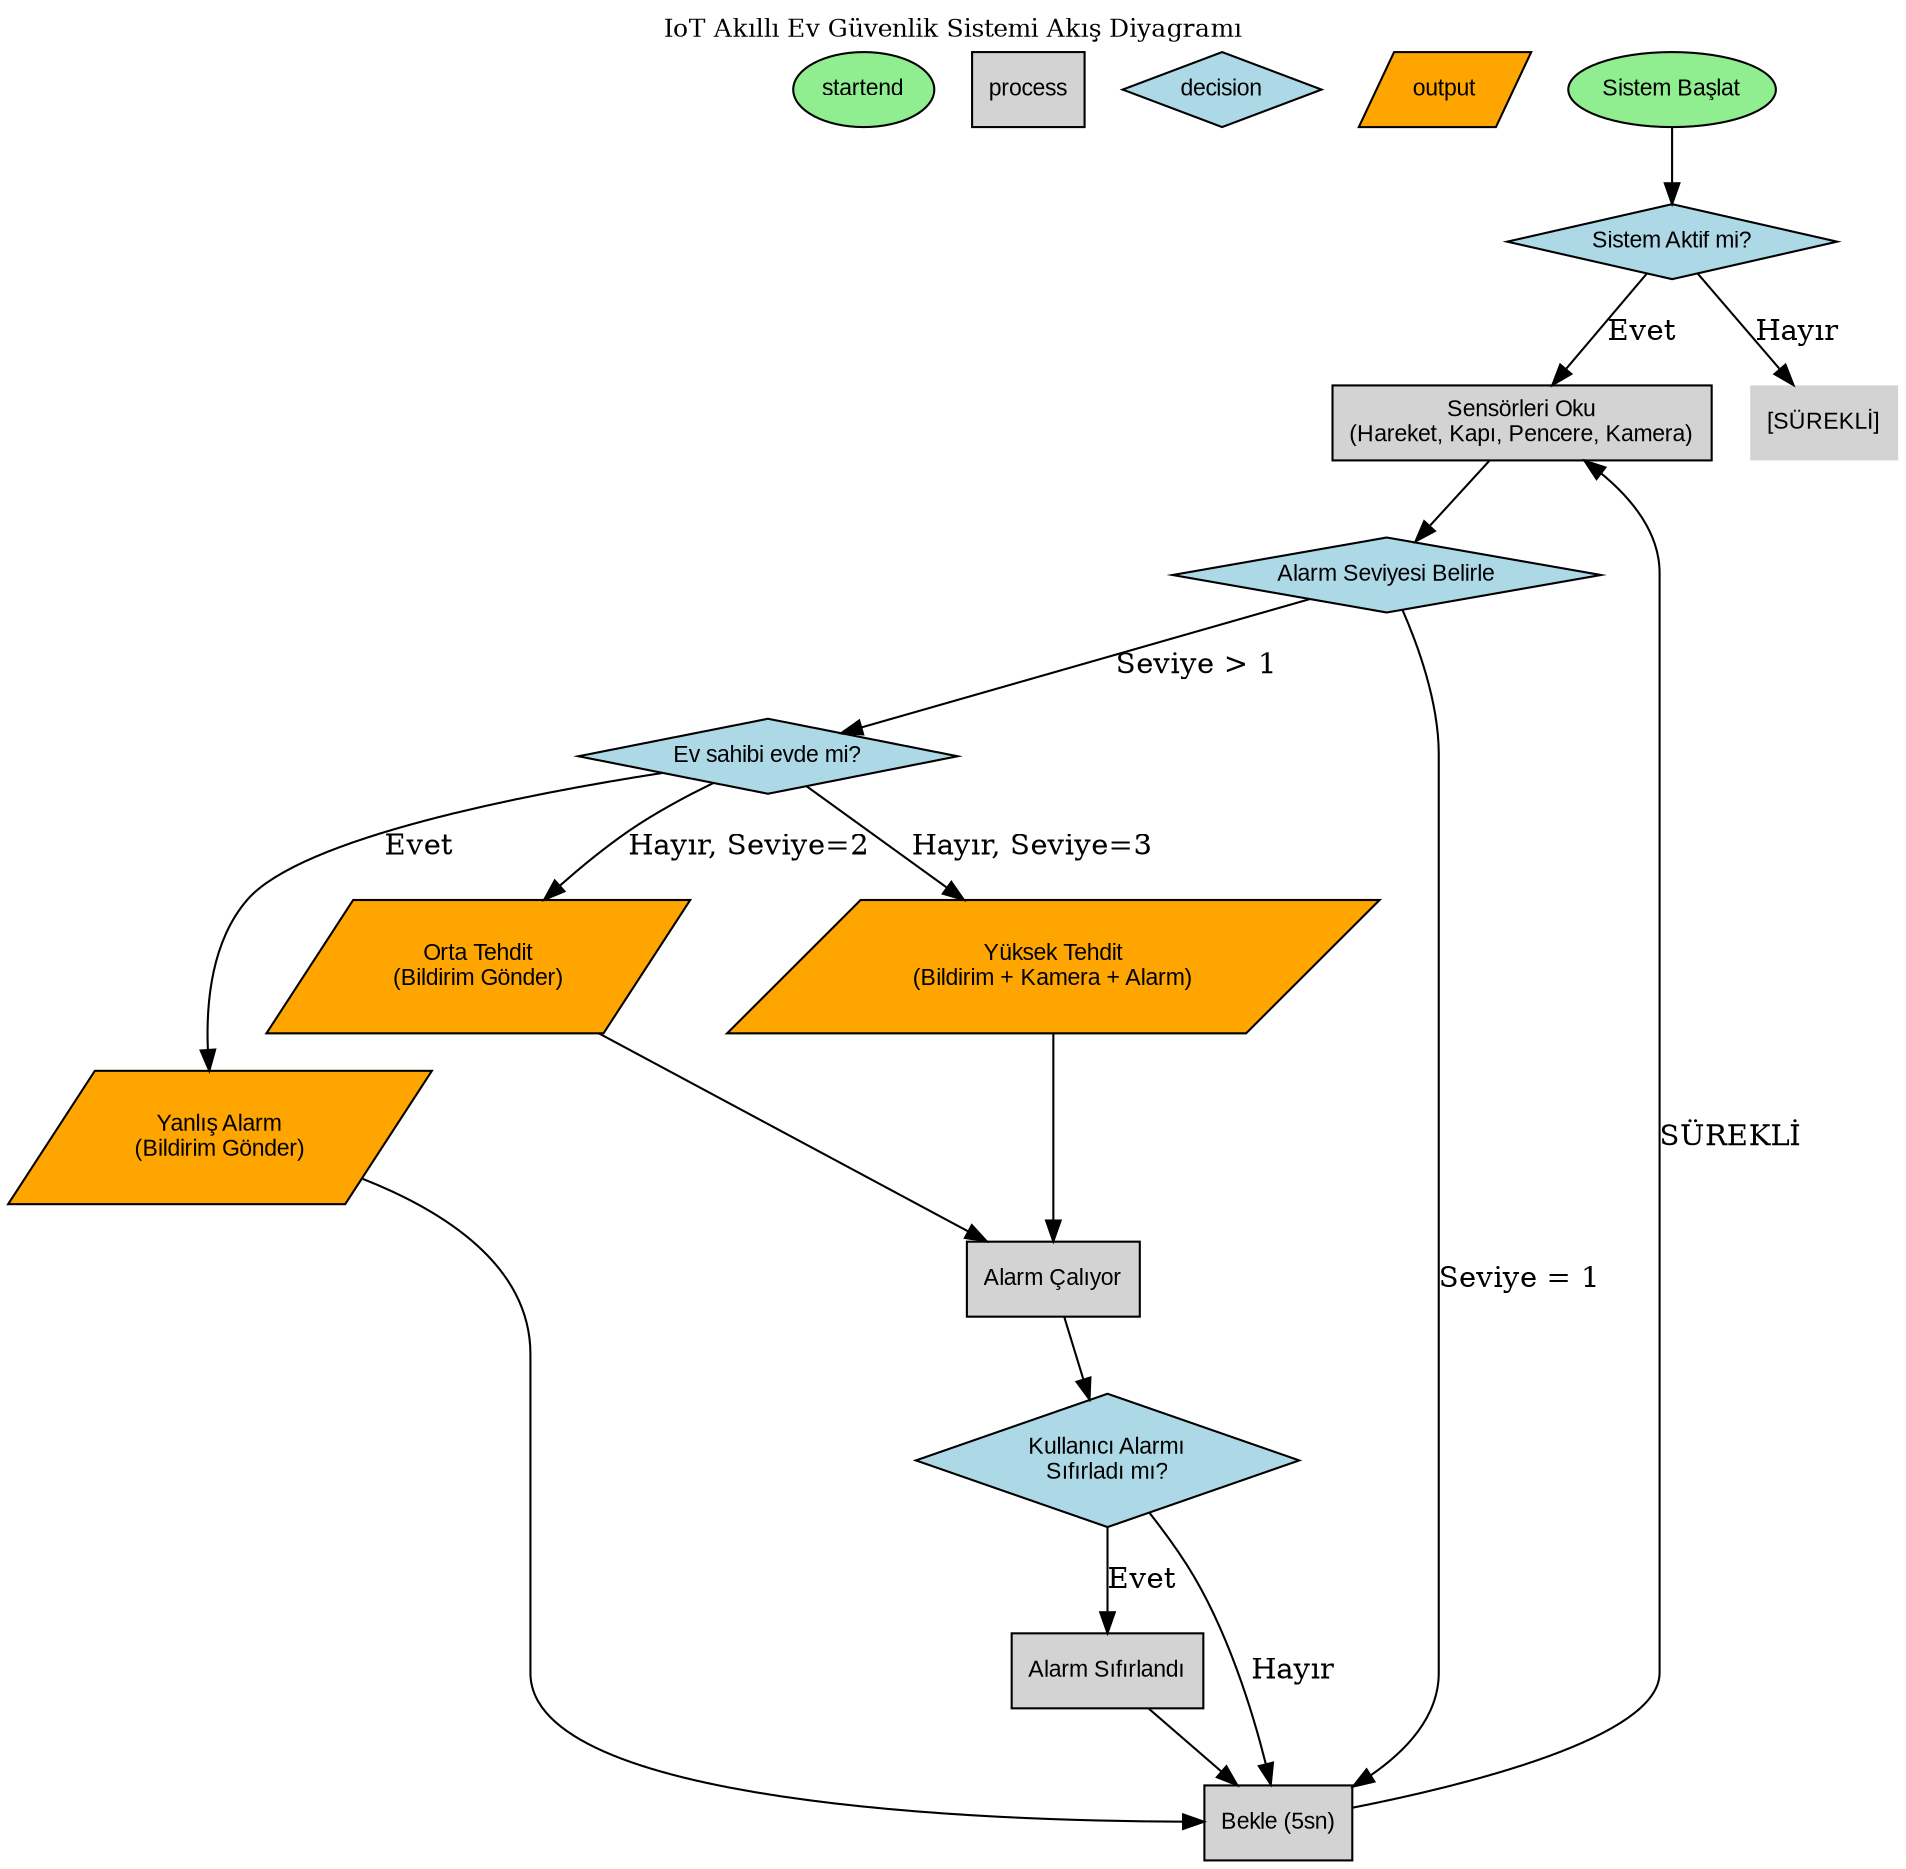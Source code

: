 digraph G {
    rankdir=TB;
    fontsize=12;
    labelloc="t";
    label="IoT Akıllı Ev Güvenlik Sistemi Akış Diyagramı";

    // Genel node stilleri
    node [fontname="Arial", fontsize=11, style=filled];

    // Node tipleri
    startend [shape=oval, fillcolor=lightgreen, style=filled];
    process [shape=rectangle, fillcolor=lightgray];
    decision [shape=diamond, fillcolor=lightblue];
    output [shape=parallelogram, fillcolor=orange];

    // Düğümler
    START    [label="Sistem Başlat", shape=oval, fillcolor=lightgreen];
    CHECK_ACTIVE [label="Sistem Aktif mi?", shape=diamond, fillcolor=lightblue];
    SENSOR   [label="Sensörleri Oku\n(Hareket, Kapı, Pencere, Kamera)", shape=rectangle, fillcolor=lightgray];
    ALARM_LEVEL [label="Alarm Seviyesi Belirle", shape=diamond, fillcolor=lightblue];
    OWNER    [label="Ev sahibi evde mi?", shape=diamond, fillcolor=lightblue];
    FALSE_ALARM [label="Yanlış Alarm\n(Bildirim Gönder)", shape=parallelogram, fillcolor=orange];
    MEDIUM   [label="Orta Tehdit\n(Bildirim Gönder)", shape=parallelogram, fillcolor=orange];
    HIGH     [label="Yüksek Tehdit\n(Bildirim + Kamera + Alarm)", shape=parallelogram, fillcolor=orange];
    ALARM_ON [label="Alarm Çalıyor", shape=rectangle, fillcolor=lightgray];
    RESET    [label="Kullanıcı Alarmı\nSıfırladı mı?", shape=diamond, fillcolor=lightblue];
    RESET_DONE [label="Alarm Sıfırlandı", shape=rectangle, fillcolor=lightgray];
    WAIT     [label="Bekle (5sn)", shape=rectangle, fillcolor=lightgray];
    LOOP     [label="[SÜREKLİ]", shape=plaintext];

    // Bağlantılar
    START -> CHECK_ACTIVE;
    CHECK_ACTIVE -> SENSOR [label="Evet"];
    CHECK_ACTIVE -> LOOP [label="Hayır"];

    SENSOR -> ALARM_LEVEL;
    ALARM_LEVEL -> OWNER [label="Seviye > 1"];
    ALARM_LEVEL -> WAIT [label="Seviye = 1"];

    OWNER -> FALSE_ALARM [label="Evet"];
    OWNER -> MEDIUM [label="Hayır, Seviye=2"];
    OWNER -> HIGH [label="Hayır, Seviye=3"];

    FALSE_ALARM -> WAIT;
    MEDIUM -> ALARM_ON;
    HIGH -> ALARM_ON;

    ALARM_ON -> RESET;
    RESET -> RESET_DONE [label="Evet"];
    RESET -> WAIT [label="Hayır"];
    RESET_DONE -> WAIT;

    WAIT -> SENSOR [label="SÜREKLİ"];
}
